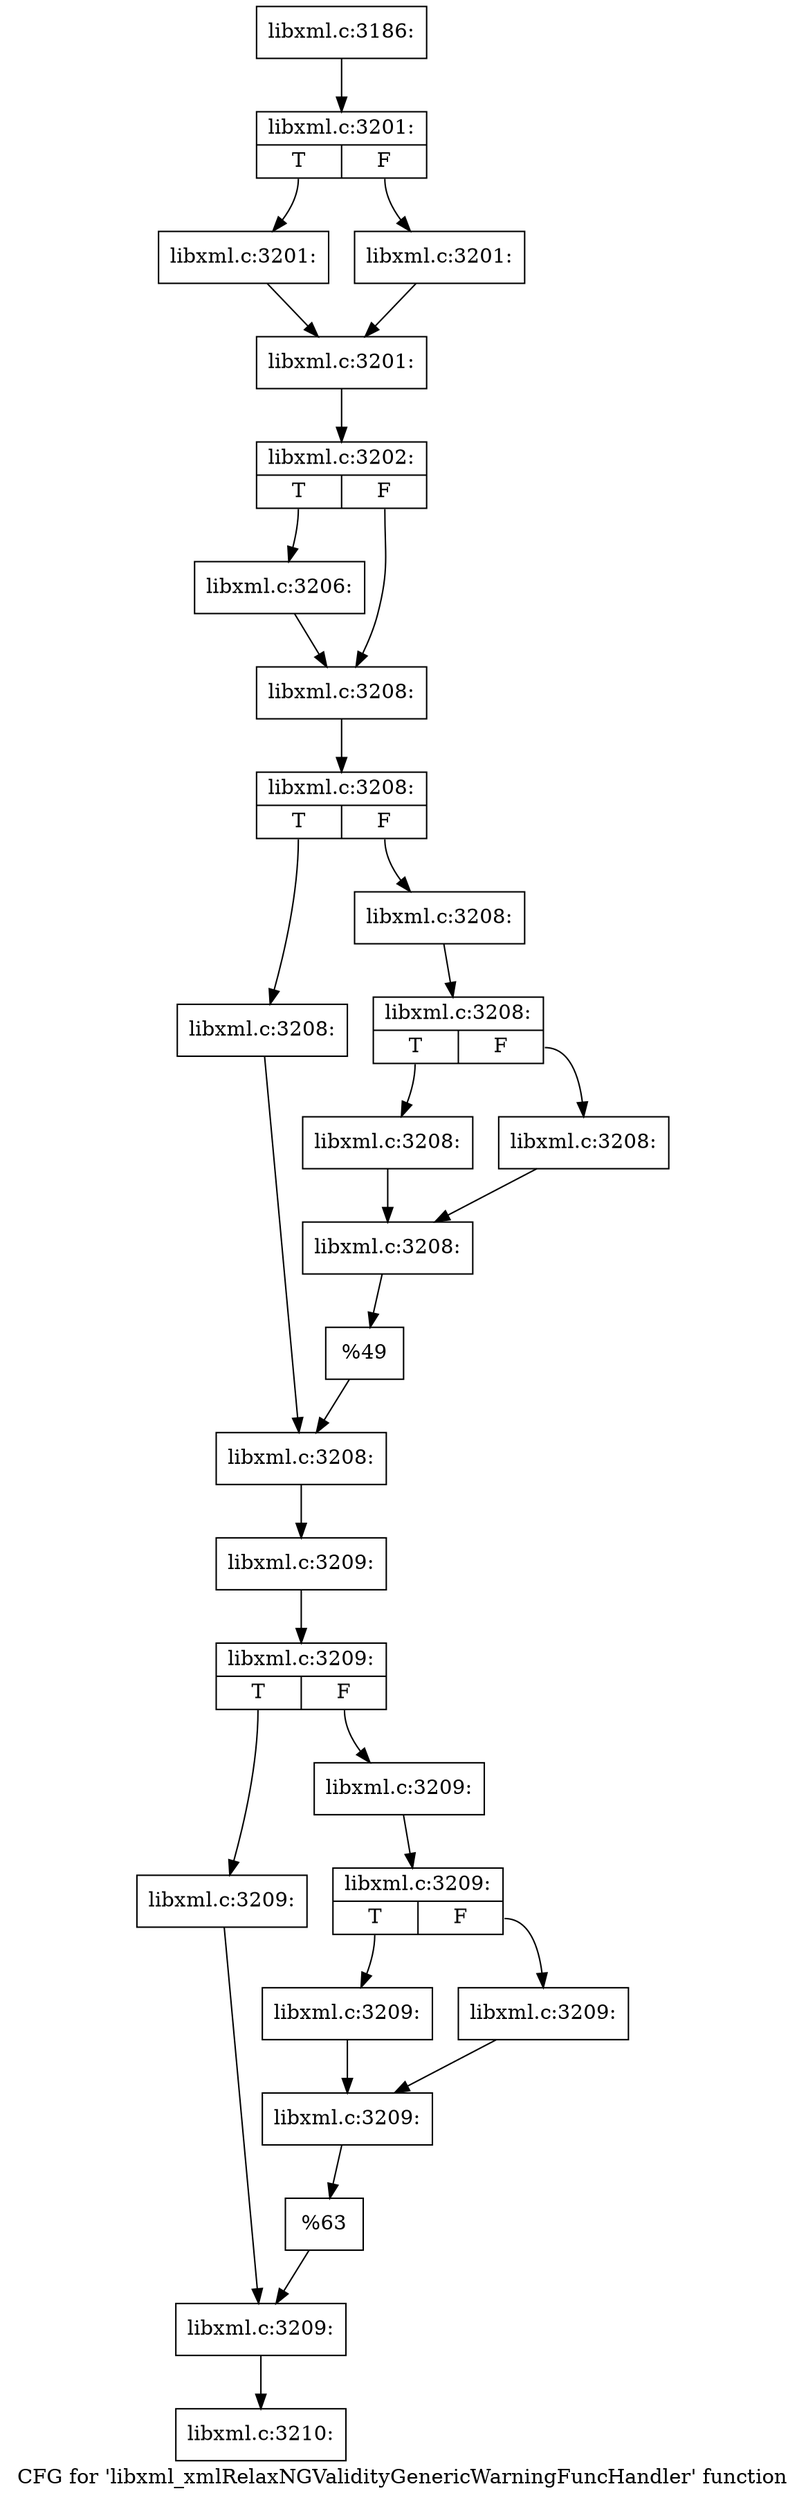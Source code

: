 digraph "CFG for 'libxml_xmlRelaxNGValidityGenericWarningFuncHandler' function" {
	label="CFG for 'libxml_xmlRelaxNGValidityGenericWarningFuncHandler' function";

	Node0x54b1430 [shape=record,label="{libxml.c:3186:}"];
	Node0x54b1430 -> Node0x56cd610;
	Node0x56cd610 [shape=record,label="{libxml.c:3201:|{<s0>T|<s1>F}}"];
	Node0x56cd610:s0 -> Node0x56cd8b0;
	Node0x56cd610:s1 -> Node0x56cd950;
	Node0x56cd8b0 [shape=record,label="{libxml.c:3201:}"];
	Node0x56cd8b0 -> Node0x56cd900;
	Node0x56cd950 [shape=record,label="{libxml.c:3201:}"];
	Node0x56cd950 -> Node0x56cd900;
	Node0x56cd900 [shape=record,label="{libxml.c:3201:}"];
	Node0x56cd900 -> Node0x56cd570;
	Node0x56cd570 [shape=record,label="{libxml.c:3202:|{<s0>T|<s1>F}}"];
	Node0x56cd570:s0 -> Node0x56cd5c0;
	Node0x56cd570:s1 -> Node0x56ce3f0;
	Node0x56cd5c0 [shape=record,label="{libxml.c:3206:}"];
	Node0x56cd5c0 -> Node0x56ce3f0;
	Node0x56ce3f0 [shape=record,label="{libxml.c:3208:}"];
	Node0x56ce3f0 -> Node0x56ce910;
	Node0x56ce910 [shape=record,label="{libxml.c:3208:|{<s0>T|<s1>F}}"];
	Node0x56ce910:s0 -> Node0x56cebb0;
	Node0x56ce910:s1 -> Node0x56cec50;
	Node0x56cebb0 [shape=record,label="{libxml.c:3208:}"];
	Node0x56cebb0 -> Node0x56cec00;
	Node0x56cec50 [shape=record,label="{libxml.c:3208:}"];
	Node0x56cec50 -> Node0x56ceef0;
	Node0x56ceef0 [shape=record,label="{libxml.c:3208:|{<s0>T|<s1>F}}"];
	Node0x56ceef0:s0 -> Node0x56cf0e0;
	Node0x56ceef0:s1 -> Node0x56cf180;
	Node0x56cf0e0 [shape=record,label="{libxml.c:3208:}"];
	Node0x56cf0e0 -> Node0x56cf130;
	Node0x56cf180 [shape=record,label="{libxml.c:3208:}"];
	Node0x56cf180 -> Node0x56cf130;
	Node0x56cf130 [shape=record,label="{libxml.c:3208:}"];
	Node0x56cf130 -> Node0x56cee50;
	Node0x56cee50 [shape=record,label="{%49}"];
	Node0x56cee50 -> Node0x56cec00;
	Node0x56cec00 [shape=record,label="{libxml.c:3208:}"];
	Node0x56cec00 -> Node0x56ce870;
	Node0x56ce870 [shape=record,label="{libxml.c:3209:}"];
	Node0x56ce870 -> Node0x56cfab0;
	Node0x56cfab0 [shape=record,label="{libxml.c:3209:|{<s0>T|<s1>F}}"];
	Node0x56cfab0:s0 -> Node0x5272ff0;
	Node0x56cfab0:s1 -> Node0x5273090;
	Node0x5272ff0 [shape=record,label="{libxml.c:3209:}"];
	Node0x5272ff0 -> Node0x5273040;
	Node0x5273090 [shape=record,label="{libxml.c:3209:}"];
	Node0x5273090 -> Node0x5273330;
	Node0x5273330 [shape=record,label="{libxml.c:3209:|{<s0>T|<s1>F}}"];
	Node0x5273330:s0 -> Node0x5273520;
	Node0x5273330:s1 -> Node0x52735c0;
	Node0x5273520 [shape=record,label="{libxml.c:3209:}"];
	Node0x5273520 -> Node0x5273570;
	Node0x52735c0 [shape=record,label="{libxml.c:3209:}"];
	Node0x52735c0 -> Node0x5273570;
	Node0x5273570 [shape=record,label="{libxml.c:3209:}"];
	Node0x5273570 -> Node0x5273290;
	Node0x5273290 [shape=record,label="{%63}"];
	Node0x5273290 -> Node0x5273040;
	Node0x5273040 [shape=record,label="{libxml.c:3209:}"];
	Node0x5273040 -> Node0x56ce8c0;
	Node0x56ce8c0 [shape=record,label="{libxml.c:3210:}"];
}
